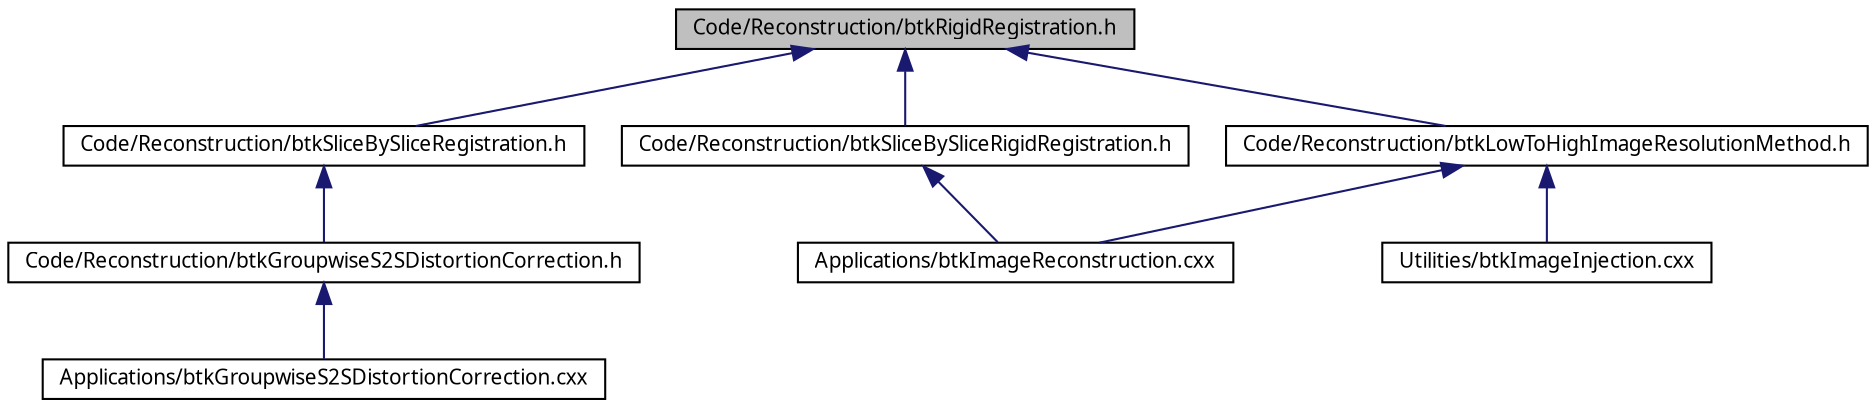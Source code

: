 digraph G
{
  edge [fontname="FreeSans.ttf",fontsize="10",labelfontname="FreeSans.ttf",labelfontsize="10"];
  node [fontname="FreeSans.ttf",fontsize="10",shape=record];
  Node1 [label="Code/Reconstruction/btkRigidRegistration.h",height=0.2,width=0.4,color="black", fillcolor="grey75", style="filled" fontcolor="black"];
  Node1 -> Node2 [dir=back,color="midnightblue",fontsize="10",style="solid",fontname="FreeSans.ttf"];
  Node2 [label="Code/Reconstruction/btkSliceBySliceRegistration.h",height=0.2,width=0.4,color="black", fillcolor="white", style="filled",URL="$btk_slice_by_slice_registration_8h.html"];
  Node2 -> Node3 [dir=back,color="midnightblue",fontsize="10",style="solid",fontname="FreeSans.ttf"];
  Node3 [label="Code/Reconstruction/btkGroupwiseS2SDistortionCorrection.h",height=0.2,width=0.4,color="black", fillcolor="white", style="filled",URL="$btk_groupwise_s2_s_distortion_correction_8h.html"];
  Node3 -> Node4 [dir=back,color="midnightblue",fontsize="10",style="solid",fontname="FreeSans.ttf"];
  Node4 [label="Applications/btkGroupwiseS2SDistortionCorrection.cxx",height=0.2,width=0.4,color="black", fillcolor="white", style="filled",URL="$btk_groupwise_s2_s_distortion_correction_8cxx.html"];
  Node1 -> Node5 [dir=back,color="midnightblue",fontsize="10",style="solid",fontname="FreeSans.ttf"];
  Node5 [label="Code/Reconstruction/btkLowToHighImageResolutionMethod.h",height=0.2,width=0.4,color="black", fillcolor="white", style="filled",URL="$btk_low_to_high_image_resolution_method_8h.html"];
  Node5 -> Node6 [dir=back,color="midnightblue",fontsize="10",style="solid",fontname="FreeSans.ttf"];
  Node6 [label="Applications/btkImageReconstruction.cxx",height=0.2,width=0.4,color="black", fillcolor="white", style="filled",URL="$btk_image_reconstruction_8cxx.html"];
  Node5 -> Node7 [dir=back,color="midnightblue",fontsize="10",style="solid",fontname="FreeSans.ttf"];
  Node7 [label="Utilities/btkImageInjection.cxx",height=0.2,width=0.4,color="black", fillcolor="white", style="filled",URL="$btk_image_injection_8cxx.html"];
  Node1 -> Node8 [dir=back,color="midnightblue",fontsize="10",style="solid",fontname="FreeSans.ttf"];
  Node8 [label="Code/Reconstruction/btkSliceBySliceRigidRegistration.h",height=0.2,width=0.4,color="black", fillcolor="white", style="filled",URL="$btk_slice_by_slice_rigid_registration_8h.html"];
  Node8 -> Node6 [dir=back,color="midnightblue",fontsize="10",style="solid",fontname="FreeSans.ttf"];
}
